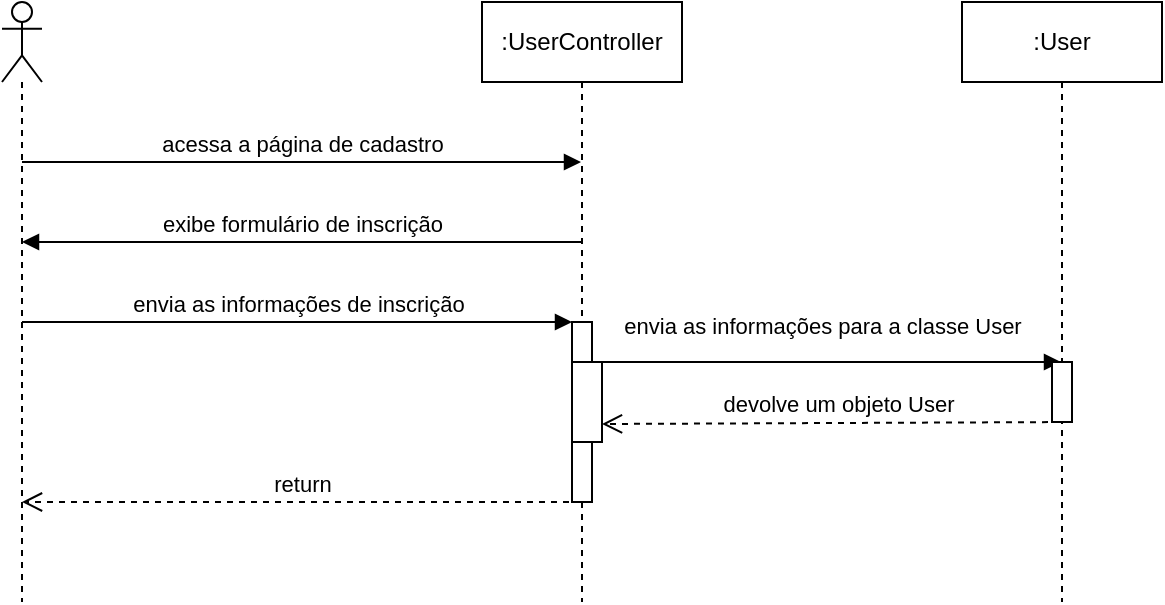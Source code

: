<mxfile version="14.7.6" type="github">
  <diagram id="sCx9bIU0miHuaN0mBLc-" name="Page-1">
    <mxGraphModel dx="786" dy="445" grid="1" gridSize="10" guides="1" tooltips="1" connect="1" arrows="1" fold="1" page="1" pageScale="1" pageWidth="850" pageHeight="1100" math="0" shadow="0">
      <root>
        <mxCell id="0" />
        <mxCell id="1" parent="0" />
        <mxCell id="IJUFwDiYUX83JYYmAMZr-2" value=":UserController" style="shape=umlLifeline;perimeter=lifelinePerimeter;whiteSpace=wrap;html=1;container=1;collapsible=0;recursiveResize=0;outlineConnect=0;" vertex="1" parent="1">
          <mxGeometry x="280" y="40" width="100" height="300" as="geometry" />
        </mxCell>
        <mxCell id="IJUFwDiYUX83JYYmAMZr-3" value="" style="shape=umlLifeline;participant=umlActor;perimeter=lifelinePerimeter;whiteSpace=wrap;html=1;container=1;collapsible=0;recursiveResize=0;verticalAlign=top;spacingTop=36;outlineConnect=0;" vertex="1" parent="1">
          <mxGeometry x="40" y="40" width="20" height="300" as="geometry" />
        </mxCell>
        <mxCell id="IJUFwDiYUX83JYYmAMZr-4" value="acessa a página de cadastro" style="html=1;verticalAlign=bottom;endArrow=block;" edge="1" parent="1" target="IJUFwDiYUX83JYYmAMZr-2">
          <mxGeometry width="80" relative="1" as="geometry">
            <mxPoint x="50" y="120" as="sourcePoint" />
            <mxPoint x="320" y="130" as="targetPoint" />
          </mxGeometry>
        </mxCell>
        <mxCell id="IJUFwDiYUX83JYYmAMZr-6" value="exibe formulário de inscrição" style="html=1;verticalAlign=bottom;endArrow=block;" edge="1" parent="1" source="IJUFwDiYUX83JYYmAMZr-2" target="IJUFwDiYUX83JYYmAMZr-3">
          <mxGeometry width="80" relative="1" as="geometry">
            <mxPoint x="360" y="230" as="sourcePoint" />
            <mxPoint x="130" y="160" as="targetPoint" />
            <Array as="points">
              <mxPoint x="240" y="160" />
            </Array>
          </mxGeometry>
        </mxCell>
        <mxCell id="IJUFwDiYUX83JYYmAMZr-10" value="" style="html=1;points=[];perimeter=orthogonalPerimeter;" vertex="1" parent="1">
          <mxGeometry x="325" y="200" width="10" height="90" as="geometry" />
        </mxCell>
        <mxCell id="IJUFwDiYUX83JYYmAMZr-11" value="envia as informações de inscrição" style="html=1;verticalAlign=bottom;endArrow=block;entryX=0;entryY=0;" edge="1" target="IJUFwDiYUX83JYYmAMZr-10" parent="1" source="IJUFwDiYUX83JYYmAMZr-3">
          <mxGeometry relative="1" as="geometry">
            <mxPoint x="40" y="250" as="sourcePoint" />
          </mxGeometry>
        </mxCell>
        <mxCell id="IJUFwDiYUX83JYYmAMZr-12" value="return" style="html=1;verticalAlign=bottom;endArrow=open;dashed=1;endSize=8;" edge="1" source="IJUFwDiYUX83JYYmAMZr-2" parent="1" target="IJUFwDiYUX83JYYmAMZr-3">
          <mxGeometry relative="1" as="geometry">
            <mxPoint x="40" y="326" as="targetPoint" />
            <Array as="points">
              <mxPoint x="230" y="290" />
              <mxPoint x="200" y="290" />
            </Array>
          </mxGeometry>
        </mxCell>
        <mxCell id="IJUFwDiYUX83JYYmAMZr-16" value="envia as informações para a classe User" style="html=1;verticalAlign=bottom;endArrow=block;" edge="1" parent="1">
          <mxGeometry x="-0.019" y="10" width="80" relative="1" as="geometry">
            <mxPoint x="335" y="220" as="sourcePoint" />
            <mxPoint x="569.5" y="220" as="targetPoint" />
            <mxPoint y="1" as="offset" />
          </mxGeometry>
        </mxCell>
        <mxCell id="IJUFwDiYUX83JYYmAMZr-17" value=":User" style="shape=umlLifeline;perimeter=lifelinePerimeter;whiteSpace=wrap;html=1;container=1;collapsible=0;recursiveResize=0;outlineConnect=0;" vertex="1" parent="1">
          <mxGeometry x="520" y="40" width="100" height="300" as="geometry" />
        </mxCell>
        <mxCell id="IJUFwDiYUX83JYYmAMZr-18" value="" style="html=1;points=[];perimeter=orthogonalPerimeter;" vertex="1" parent="1">
          <mxGeometry x="565" y="220" width="10" height="30" as="geometry" />
        </mxCell>
        <mxCell id="IJUFwDiYUX83JYYmAMZr-21" value="devolve um objeto User" style="html=1;verticalAlign=bottom;endArrow=open;dashed=1;endSize=8;exitX=0;exitY=0.95;" edge="1" parent="1">
          <mxGeometry relative="1" as="geometry">
            <mxPoint x="340" y="251" as="targetPoint" />
            <mxPoint x="575" y="250" as="sourcePoint" />
          </mxGeometry>
        </mxCell>
        <mxCell id="IJUFwDiYUX83JYYmAMZr-22" value="" style="html=1;points=[];perimeter=orthogonalPerimeter;" vertex="1" parent="1">
          <mxGeometry x="325" y="220" width="15" height="40" as="geometry" />
        </mxCell>
      </root>
    </mxGraphModel>
  </diagram>
</mxfile>
